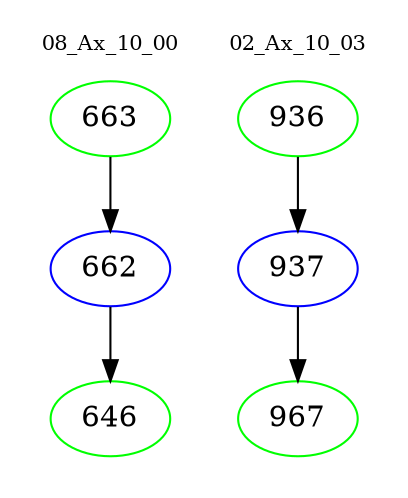 digraph{
subgraph cluster_0 {
color = white
label = "08_Ax_10_00";
fontsize=10;
T0_663 [label="663", color="green"]
T0_663 -> T0_662 [color="black"]
T0_662 [label="662", color="blue"]
T0_662 -> T0_646 [color="black"]
T0_646 [label="646", color="green"]
}
subgraph cluster_1 {
color = white
label = "02_Ax_10_03";
fontsize=10;
T1_936 [label="936", color="green"]
T1_936 -> T1_937 [color="black"]
T1_937 [label="937", color="blue"]
T1_937 -> T1_967 [color="black"]
T1_967 [label="967", color="green"]
}
}
